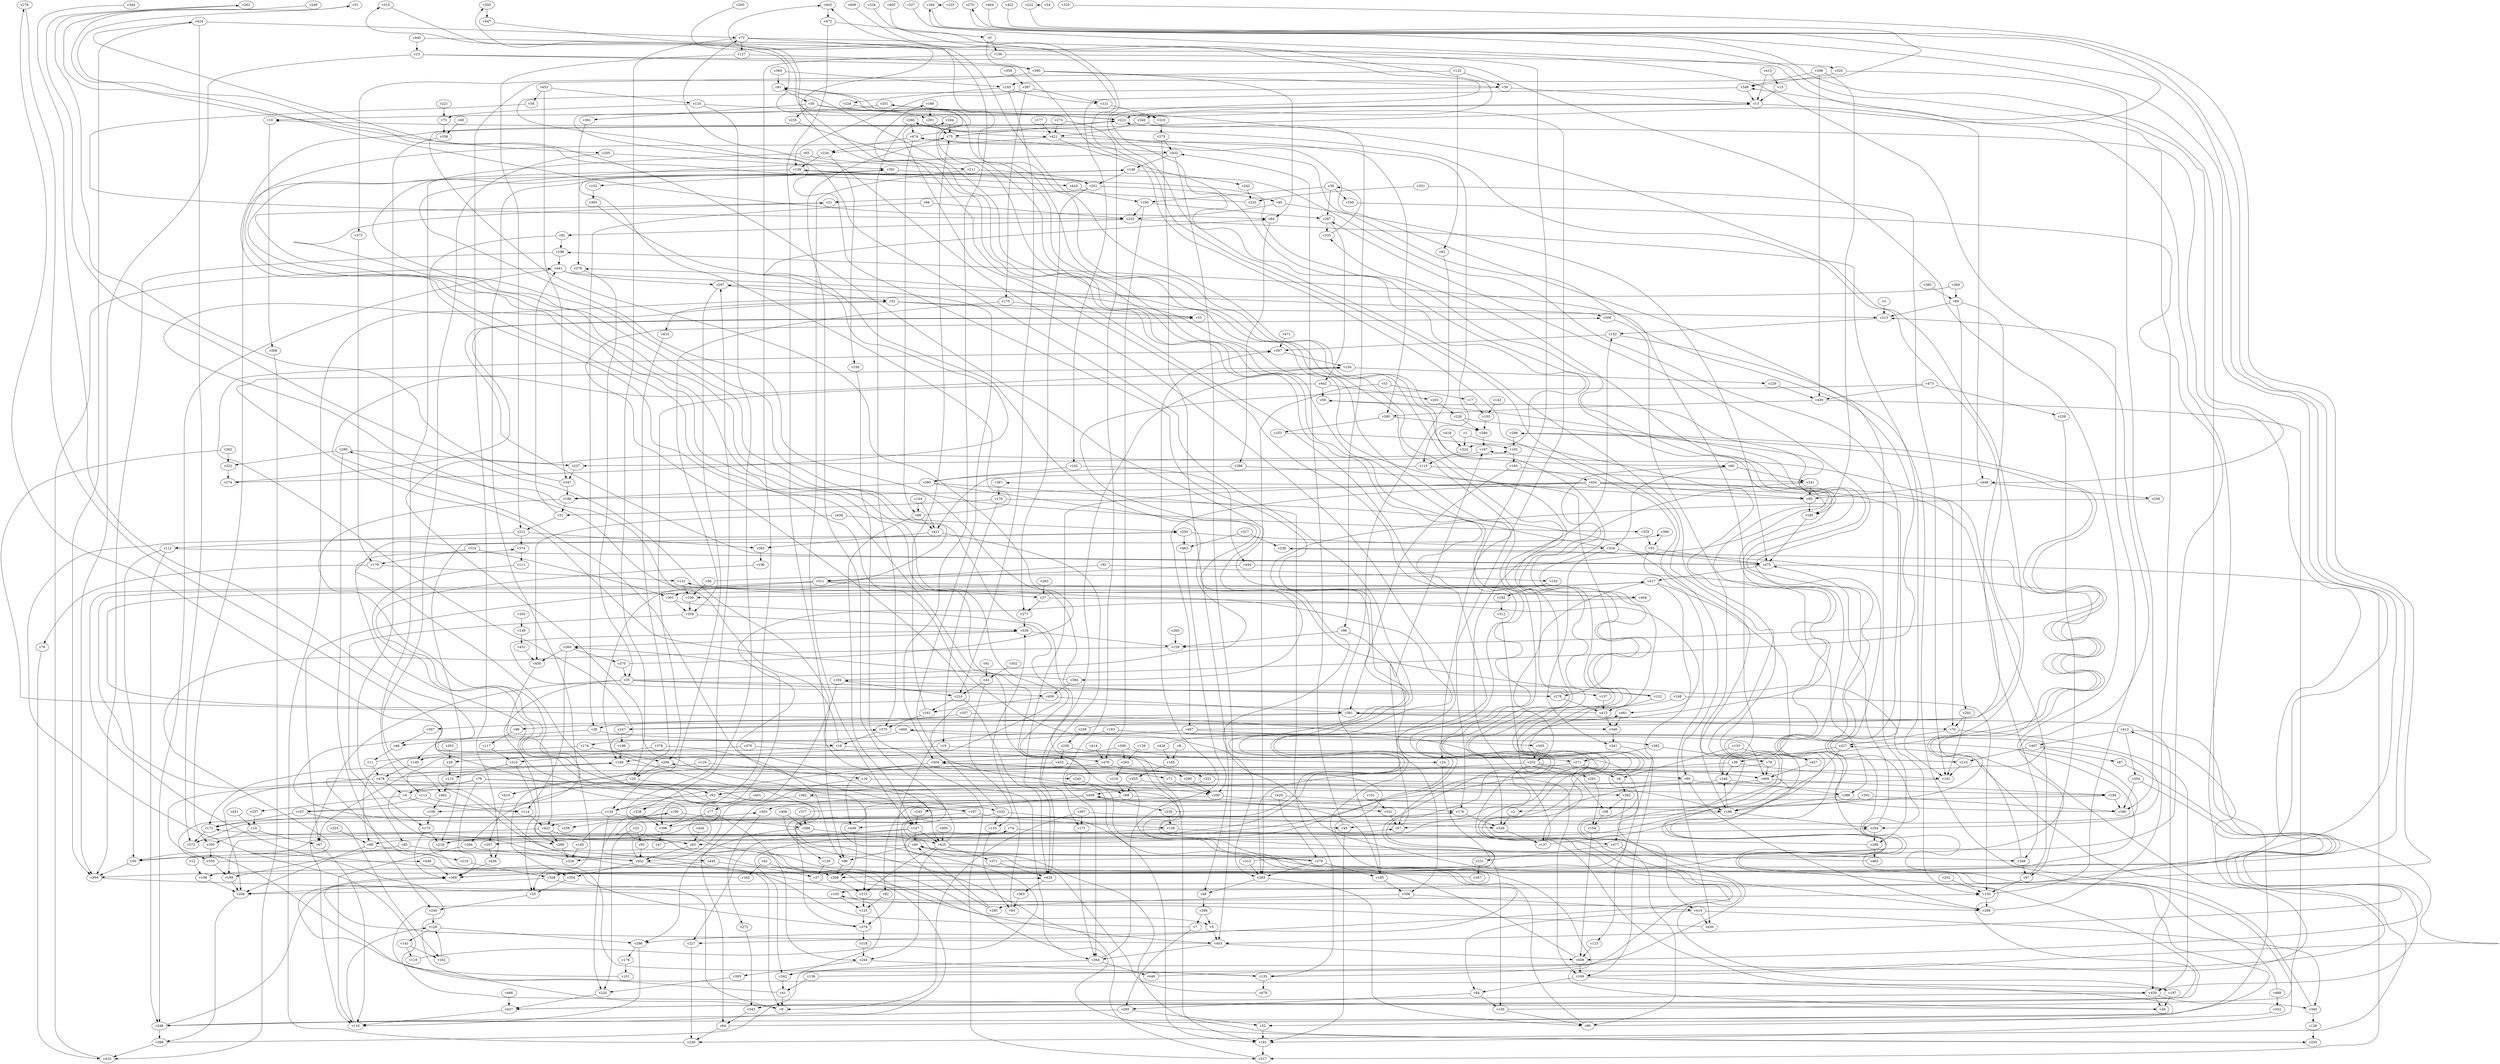 // Benchmark game 713 - 480 vertices
// time_bound: 37
// targets: v31
digraph G {
    v0 [name="v0", player=0];
    v1 [name="v1", player=1];
    v2 [name="v2", player=0];
    v3 [name="v3", player=0];
    v4 [name="v4", player=1];
    v5 [name="v5", player=0];
    v6 [name="v6", player=1];
    v7 [name="v7", player=1];
    v8 [name="v8", player=1];
    v9 [name="v9", player=1];
    v10 [name="v10", player=0];
    v11 [name="v11", player=1];
    v12 [name="v12", player=0];
    v13 [name="v13", player=0];
    v14 [name="v14", player=0];
    v15 [name="v15", player=0];
    v16 [name="v16", player=1];
    v17 [name="v17", player=1];
    v18 [name="v18", player=0];
    v19 [name="v19", player=0];
    v20 [name="v20", player=0];
    v21 [name="v21", player=0];
    v22 [name="v22", player=1];
    v23 [name="v23", player=0];
    v24 [name="v24", player=0];
    v25 [name="v25", player=1];
    v26 [name="v26", player=0];
    v27 [name="v27", player=0];
    v28 [name="v28", player=1];
    v29 [name="v29", player=1];
    v30 [name="v30", player=1];
    v31 [name="v31", player=0, target=1];
    v32 [name="v32", player=0];
    v33 [name="v33", player=0];
    v34 [name="v34", player=1];
    v35 [name="v35", player=0];
    v36 [name="v36", player=1];
    v37 [name="v37", player=0];
    v38 [name="v38", player=1];
    v39 [name="v39", player=0];
    v40 [name="v40", player=1];
    v41 [name="v41", player=0];
    v42 [name="v42", player=0];
    v43 [name="v43", player=0];
    v44 [name="v44", player=0];
    v45 [name="v45", player=0];
    v46 [name="v46", player=0];
    v47 [name="v47", player=1];
    v48 [name="v48", player=0];
    v49 [name="v49", player=0];
    v50 [name="v50", player=0];
    v51 [name="v51", player=0];
    v52 [name="v52", player=0];
    v53 [name="v53", player=0];
    v54 [name="v54", player=0];
    v55 [name="v55", player=0];
    v56 [name="v56", player=0];
    v57 [name="v57", player=1];
    v58 [name="v58", player=1];
    v59 [name="v59", player=0];
    v60 [name="v60", player=1];
    v61 [name="v61", player=1];
    v62 [name="v62", player=0];
    v63 [name="v63", player=0];
    v64 [name="v64", player=1];
    v65 [name="v65", player=1];
    v66 [name="v66", player=1];
    v67 [name="v67", player=0];
    v68 [name="v68", player=0];
    v69 [name="v69", player=0];
    v70 [name="v70", player=0];
    v71 [name="v71", player=1];
    v72 [name="v72", player=1];
    v73 [name="v73", player=0];
    v74 [name="v74", player=1];
    v75 [name="v75", player=0];
    v76 [name="v76", player=0];
    v77 [name="v77", player=1];
    v78 [name="v78", player=1];
    v79 [name="v79", player=0];
    v80 [name="v80", player=0];
    v81 [name="v81", player=1];
    v82 [name="v82", player=0];
    v83 [name="v83", player=0];
    v84 [name="v84", player=0];
    v85 [name="v85", player=1];
    v86 [name="v86", player=0];
    v87 [name="v87", player=0];
    v88 [name="v88", player=0];
    v89 [name="v89", player=1];
    v90 [name="v90", player=1];
    v91 [name="v91", player=0];
    v92 [name="v92", player=0];
    v93 [name="v93", player=0];
    v94 [name="v94", player=0];
    v95 [name="v95", player=0];
    v96 [name="v96", player=1];
    v97 [name="v97", player=0];
    v98 [name="v98", player=0];
    v99 [name="v99", player=0];
    v100 [name="v100", player=1];
    v101 [name="v101", player=0];
    v102 [name="v102", player=1];
    v103 [name="v103", player=1];
    v104 [name="v104", player=0];
    v105 [name="v105", player=0];
    v106 [name="v106", player=0];
    v107 [name="v107", player=1];
    v108 [name="v108", player=0];
    v109 [name="v109", player=1];
    v110 [name="v110", player=1];
    v111 [name="v111", player=1];
    v112 [name="v112", player=0];
    v113 [name="v113", player=1];
    v114 [name="v114", player=1];
    v115 [name="v115", player=0];
    v116 [name="v116", player=1];
    v117 [name="v117", player=0];
    v118 [name="v118", player=0];
    v119 [name="v119", player=1];
    v120 [name="v120", player=0];
    v121 [name="v121", player=0];
    v122 [name="v122", player=0];
    v123 [name="v123", player=1];
    v124 [name="v124", player=0];
    v125 [name="v125", player=0];
    v126 [name="v126", player=0];
    v127 [name="v127", player=1];
    v128 [name="v128", player=0];
    v129 [name="v129", player=1];
    v130 [name="v130", player=1];
    v131 [name="v131", player=0];
    v132 [name="v132", player=0];
    v133 [name="v133", player=1];
    v134 [name="v134", player=1];
    v135 [name="v135", player=1];
    v136 [name="v136", player=0];
    v137 [name="v137", player=0];
    v138 [name="v138", player=0];
    v139 [name="v139", player=1];
    v140 [name="v140", player=1];
    v141 [name="v141", player=0];
    v142 [name="v142", player=1];
    v143 [name="v143", player=1];
    v144 [name="v144", player=1];
    v145 [name="v145", player=1];
    v146 [name="v146", player=0];
    v147 [name="v147", player=0];
    v148 [name="v148", player=1];
    v149 [name="v149", player=0];
    v150 [name="v150", player=1];
    v151 [name="v151", player=0];
    v152 [name="v152", player=1];
    v153 [name="v153", player=1];
    v154 [name="v154", player=1];
    v155 [name="v155", player=1];
    v156 [name="v156", player=1];
    v157 [name="v157", player=1];
    v158 [name="v158", player=1];
    v159 [name="v159", player=1];
    v160 [name="v160", player=0];
    v161 [name="v161", player=1];
    v162 [name="v162", player=0];
    v163 [name="v163", player=0];
    v164 [name="v164", player=1];
    v165 [name="v165", player=1];
    v166 [name="v166", player=1];
    v167 [name="v167", player=1];
    v168 [name="v168", player=0];
    v169 [name="v169", player=0];
    v170 [name="v170", player=0];
    v171 [name="v171", player=0];
    v172 [name="v172", player=0];
    v173 [name="v173", player=1];
    v174 [name="v174", player=1];
    v175 [name="v175", player=0];
    v176 [name="v176", player=0];
    v177 [name="v177", player=1];
    v178 [name="v178", player=1];
    v179 [name="v179", player=1];
    v180 [name="v180", player=0];
    v181 [name="v181", player=0];
    v182 [name="v182", player=0];
    v183 [name="v183", player=1];
    v184 [name="v184", player=1];
    v185 [name="v185", player=1];
    v186 [name="v186", player=1];
    v187 [name="v187", player=1];
    v188 [name="v188", player=0];
    v189 [name="v189", player=1];
    v190 [name="v190", player=1];
    v191 [name="v191", player=0];
    v192 [name="v192", player=1];
    v193 [name="v193", player=0];
    v194 [name="v194", player=1];
    v195 [name="v195", player=1];
    v196 [name="v196", player=1];
    v197 [name="v197", player=1];
    v198 [name="v198", player=0];
    v199 [name="v199", player=1];
    v200 [name="v200", player=0];
    v201 [name="v201", player=0];
    v202 [name="v202", player=0];
    v203 [name="v203", player=0];
    v204 [name="v204", player=0];
    v205 [name="v205", player=1];
    v206 [name="v206", player=1];
    v207 [name="v207", player=0];
    v208 [name="v208", player=0];
    v209 [name="v209", player=0];
    v210 [name="v210", player=1];
    v211 [name="v211", player=0];
    v212 [name="v212", player=1];
    v213 [name="v213", player=0];
    v214 [name="v214", player=1];
    v215 [name="v215", player=1];
    v216 [name="v216", player=0];
    v217 [name="v217", player=0];
    v218 [name="v218", player=0];
    v219 [name="v219", player=1];
    v220 [name="v220", player=0];
    v221 [name="v221", player=0];
    v222 [name="v222", player=1];
    v223 [name="v223", player=1];
    v224 [name="v224", player=0];
    v225 [name="v225", player=1];
    v226 [name="v226", player=0];
    v227 [name="v227", player=1];
    v228 [name="v228", player=0];
    v229 [name="v229", player=0];
    v230 [name="v230", player=0];
    v231 [name="v231", player=1];
    v232 [name="v232", player=0];
    v233 [name="v233", player=0];
    v234 [name="v234", player=1];
    v235 [name="v235", player=1];
    v236 [name="v236", player=0];
    v237 [name="v237", player=0];
    v238 [name="v238", player=0];
    v239 [name="v239", player=1];
    v240 [name="v240", player=0];
    v241 [name="v241", player=1];
    v242 [name="v242", player=0];
    v243 [name="v243", player=1];
    v244 [name="v244", player=1];
    v245 [name="v245", player=0];
    v246 [name="v246", player=0];
    v247 [name="v247", player=1];
    v248 [name="v248", player=1];
    v249 [name="v249", player=1];
    v250 [name="v250", player=1];
    v251 [name="v251", player=1];
    v252 [name="v252", player=1];
    v253 [name="v253", player=0];
    v254 [name="v254", player=1];
    v255 [name="v255", player=0];
    v256 [name="v256", player=0];
    v257 [name="v257", player=1];
    v258 [name="v258", player=0];
    v259 [name="v259", player=1];
    v260 [name="v260", player=0];
    v261 [name="v261", player=1];
    v262 [name="v262", player=1];
    v263 [name="v263", player=1];
    v264 [name="v264", player=0];
    v265 [name="v265", player=0];
    v266 [name="v266", player=0];
    v267 [name="v267", player=1];
    v268 [name="v268", player=0];
    v269 [name="v269", player=1];
    v270 [name="v270", player=1];
    v271 [name="v271", player=1];
    v272 [name="v272", player=0];
    v273 [name="v273", player=1];
    v274 [name="v274", player=1];
    v275 [name="v275", player=1];
    v276 [name="v276", player=0];
    v277 [name="v277", player=0];
    v278 [name="v278", player=0];
    v279 [name="v279", player=1];
    v280 [name="v280", player=1];
    v281 [name="v281", player=0];
    v282 [name="v282", player=0];
    v283 [name="v283", player=1];
    v284 [name="v284", player=1];
    v285 [name="v285", player=0];
    v286 [name="v286", player=1];
    v287 [name="v287", player=0];
    v288 [name="v288", player=1];
    v289 [name="v289", player=0];
    v290 [name="v290", player=1];
    v291 [name="v291", player=1];
    v292 [name="v292", player=0];
    v293 [name="v293", player=1];
    v294 [name="v294", player=1];
    v295 [name="v295", player=1];
    v296 [name="v296", player=0];
    v297 [name="v297", player=1];
    v298 [name="v298", player=1];
    v299 [name="v299", player=0];
    v300 [name="v300", player=0];
    v301 [name="v301", player=0];
    v302 [name="v302", player=0];
    v303 [name="v303", player=1];
    v304 [name="v304", player=1];
    v305 [name="v305", player=0];
    v306 [name="v306", player=1];
    v307 [name="v307", player=0];
    v308 [name="v308", player=0];
    v309 [name="v309", player=1];
    v310 [name="v310", player=0];
    v311 [name="v311", player=1];
    v312 [name="v312", player=1];
    v313 [name="v313", player=0];
    v314 [name="v314", player=1];
    v315 [name="v315", player=0];
    v316 [name="v316", player=0];
    v317 [name="v317", player=1];
    v318 [name="v318", player=1];
    v319 [name="v319", player=0];
    v320 [name="v320", player=0];
    v321 [name="v321", player=1];
    v322 [name="v322", player=0];
    v323 [name="v323", player=1];
    v324 [name="v324", player=0];
    v325 [name="v325", player=1];
    v326 [name="v326", player=1];
    v327 [name="v327", player=1];
    v328 [name="v328", player=1];
    v329 [name="v329", player=1];
    v330 [name="v330", player=1];
    v331 [name="v331", player=1];
    v332 [name="v332", player=1];
    v333 [name="v333", player=0];
    v334 [name="v334", player=0];
    v335 [name="v335", player=0];
    v336 [name="v336", player=1];
    v337 [name="v337", player=0];
    v338 [name="v338", player=1];
    v339 [name="v339", player=1];
    v340 [name="v340", player=1];
    v341 [name="v341", player=1];
    v342 [name="v342", player=1];
    v343 [name="v343", player=1];
    v344 [name="v344", player=1];
    v345 [name="v345", player=1];
    v346 [name="v346", player=0];
    v347 [name="v347", player=0];
    v348 [name="v348", player=0];
    v349 [name="v349", player=0];
    v350 [name="v350", player=1];
    v351 [name="v351", player=1];
    v352 [name="v352", player=0];
    v353 [name="v353", player=1];
    v354 [name="v354", player=0];
    v355 [name="v355", player=1];
    v356 [name="v356", player=1];
    v357 [name="v357", player=1];
    v358 [name="v358", player=0];
    v359 [name="v359", player=0];
    v360 [name="v360", player=0];
    v361 [name="v361", player=1];
    v362 [name="v362", player=1];
    v363 [name="v363", player=0];
    v364 [name="v364", player=0];
    v365 [name="v365", player=1];
    v366 [name="v366", player=1];
    v367 [name="v367", player=0];
    v368 [name="v368", player=0];
    v369 [name="v369", player=0];
    v370 [name="v370", player=0];
    v371 [name="v371", player=0];
    v372 [name="v372", player=1];
    v373 [name="v373", player=0];
    v374 [name="v374", player=1];
    v375 [name="v375", player=1];
    v376 [name="v376", player=1];
    v377 [name="v377", player=1];
    v378 [name="v378", player=1];
    v379 [name="v379", player=1];
    v380 [name="v380", player=0];
    v381 [name="v381", player=0];
    v382 [name="v382", player=1];
    v383 [name="v383", player=0];
    v384 [name="v384", player=1];
    v385 [name="v385", player=0];
    v386 [name="v386", player=1];
    v387 [name="v387", player=0];
    v388 [name="v388", player=0];
    v389 [name="v389", player=0];
    v390 [name="v390", player=1];
    v391 [name="v391", player=1];
    v392 [name="v392", player=0];
    v393 [name="v393", player=0];
    v394 [name="v394", player=1];
    v395 [name="v395", player=1];
    v396 [name="v396", player=1];
    v397 [name="v397", player=1];
    v398 [name="v398", player=0];
    v399 [name="v399", player=1];
    v400 [name="v400", player=0];
    v401 [name="v401", player=0];
    v402 [name="v402", player=1];
    v403 [name="v403", player=1];
    v404 [name="v404", player=0];
    v405 [name="v405", player=0];
    v406 [name="v406", player=1];
    v407 [name="v407", player=1];
    v408 [name="v408", player=1];
    v409 [name="v409", player=0];
    v410 [name="v410", player=1];
    v411 [name="v411", player=0];
    v412 [name="v412", player=0];
    v413 [name="v413", player=0];
    v414 [name="v414", player=1];
    v415 [name="v415", player=0];
    v416 [name="v416", player=0];
    v417 [name="v417", player=1];
    v418 [name="v418", player=0];
    v419 [name="v419", player=1];
    v420 [name="v420", player=0];
    v421 [name="v421", player=0];
    v422 [name="v422", player=1];
    v423 [name="v423", player=0];
    v424 [name="v424", player=0];
    v425 [name="v425", player=1];
    v426 [name="v426", player=1];
    v427 [name="v427", player=0];
    v428 [name="v428", player=1];
    v429 [name="v429", player=0];
    v430 [name="v430", player=0];
    v431 [name="v431", player=1];
    v432 [name="v432", player=0];
    v433 [name="v433", player=0];
    v434 [name="v434", player=0];
    v435 [name="v435", player=1];
    v436 [name="v436", player=1];
    v437 [name="v437", player=1];
    v438 [name="v438", player=0];
    v439 [name="v439", player=1];
    v440 [name="v440", player=0];
    v441 [name="v441", player=0];
    v442 [name="v442", player=1];
    v443 [name="v443", player=1];
    v444 [name="v444", player=0];
    v445 [name="v445", player=0];
    v446 [name="v446", player=1];
    v447 [name="v447", player=1];
    v448 [name="v448", player=0];
    v449 [name="v449", player=1];
    v450 [name="v450", player=1];
    v451 [name="v451", player=1];
    v452 [name="v452", player=0];
    v453 [name="v453", player=1];
    v454 [name="v454", player=0];
    v455 [name="v455", player=0];
    v456 [name="v456", player=0];
    v457 [name="v457", player=1];
    v458 [name="v458", player=0];
    v459 [name="v459", player=0];
    v460 [name="v460", player=1];
    v461 [name="v461", player=1];
    v462 [name="v462", player=0];
    v463 [name="v463", player=1];
    v464 [name="v464", player=1];
    v465 [name="v465", player=0];
    v466 [name="v466", player=1];
    v467 [name="v467", player=1];
    v468 [name="v468", player=0];
    v469 [name="v469", player=0];
    v470 [name="v470", player=0];
    v471 [name="v471", player=0];
    v472 [name="v472", player=1];
    v473 [name="v473", player=0];
    v474 [name="v474", player=0];
    v475 [name="v475", player=0];
    v476 [name="v476", player=1];
    v477 [name="v477", player=1];
    v478 [name="v478", player=0];
    v479 [name="v479", player=1];

    v0 -> v369 [constraint="t mod 4 == 1"];
    v1 -> v83 [constraint="t mod 5 == 2"];
    v2 -> v326;
    v3 -> v213;
    v4 -> v114;
    v5 -> v403;
    v6 -> v282;
    v7 -> v172 [constraint="t mod 2 == 0"];
    v8 -> v165;
    v9 -> v417 [constraint="t < 9"];
    v10 -> v308;
    v11 -> v146 [constraint="t < 6"];
    v12 -> v108;
    v13 -> v448;
    v14 -> v67;
    v15 -> v13;
    v16 -> v64;
    v17 -> v103;
    v18 -> v280 [constraint="t >= 5"];
    v19 -> v188;
    v20 -> v284;
    v21 -> v301 [constraint="t >= 1"];
    v22 -> v93;
    v23 -> v342 [constraint="t < 6"];
    v24 -> v130;
    v25 -> v240;
    v26 -> v250 [constraint="t mod 4 == 0"];
    v27 -> v461 [constraint="t >= 2"];
    v28 -> v140;
    v29 -> v110;
    v30 -> v176;
    v31 -> v441;
    v32 -> v213;
    v33 -> v475 [constraint="t >= 3"];
    v34 -> v232 [constraint="t < 5"];
    v35 -> v84 [constraint="t < 15"];
    v36 -> v191;
    v37 -> v355 [constraint="t >= 5"];
    v38 -> v190;
    v39 -> v26 [constraint="t < 15"];
    v40 -> v279;
    v41 -> v100 [constraint="t >= 3"];
    v42 -> v163;
    v43 -> v214;
    v44 -> v130;
    v45 -> v432;
    v46 -> v11;
    v47 -> v376 [constraint="t < 14"];
    v48 -> v266;
    v49 -> v336;
    v50 -> v394;
    v51 -> v84 [constraint="t mod 4 == 3"];
    v52 -> v181;
    v53 -> v283;
    v54 -> v222 [constraint="t mod 3 == 0"];
    v55 -> v430;
    v56 -> v139 [constraint="t < 11"];
    v57 -> v167;
    v58 -> v154;
    v59 -> v248 [constraint="t < 9"];
    v60 -> v334;
    v61 -> v382 [constraint="t >= 5"];
    v62 -> v195;
    v63 -> v332;
    v64 -> v91 [constraint="t < 7"];
    v65 -> v211;
    v66 -> v219;
    v67 -> v116;
    v68 -> v331;
    v69 -> v213;
    v70 -> v427;
    v71 -> v209;
    v72 -> v304;
    v73 -> v336;
    v74 -> v419;
    v75 -> v63 [constraint="t < 7"];
    v76 -> v416;
    v77 -> v396;
    v78 -> v227 [constraint="t >= 3"];
    v79 -> v364;
    v80 -> v223 [constraint="t < 6"];
    v81 -> v43;
    v82 -> v125;
    v83 -> v303 [constraint="t < 7"];
    v84 -> v386;
    v85 -> v452;
    v86 -> v208;
    v87 -> v459 [constraint="t >= 1"];
    v88 -> v232;
    v89 -> v184;
    v90 -> v185;
    v91 -> v135 [constraint="t mod 5 == 4"];
    v92 -> v155;
    v93 -> v452;
    v94 -> v339;
    v95 -> v232;
    v96 -> v159;
    v97 -> v150;
    v98 -> v117;
    v99 -> v391 [constraint="t mod 4 == 0"];
    v100 -> v388;
    v101 -> v150 [constraint="t >= 1"];
    v102 -> v365;
    v103 -> v289;
    v104 -> v229;
    v105 -> v412 [constraint="t < 13"];
    v106 -> v359;
    v107 -> v172;
    v108 -> v206;
    v109 -> v173;
    v110 -> v462;
    v111 -> v218 [constraint="t mod 4 == 1"];
    v112 -> v475;
    v113 -> v107;
    v114 -> v423;
    v115 -> v411;
    v116 -> v128;
    v117 -> v310;
    v118 -> v192 [constraint="t mod 2 == 0"];
    v119 -> v16;
    v120 -> v37;
    v121 -> v319;
    v122 -> v339 [constraint="t < 7"];
    v123 -> v458;
    v124 -> v223;
    v125 -> v379;
    v126 -> v255;
    v127 -> v390;
    v128 -> v141;
    v129 -> v293;
    v130 -> v194 [constraint="t < 15"];
    v131 -> v106;
    v132 -> v62;
    v133 -> v457;
    v134 -> v45;
    v135 -> v57 [constraint="t mod 5 == 3"];
    v136 -> v402 [constraint="t < 5"];
    v137 -> v299 [constraint="t >= 3"];
    v138 -> v477;
    v139 -> v350;
    v140 -> v478;
    v141 -> v118;
    v142 -> v444;
    v143 -> v103;
    v144 -> v411 [constraint="t mod 5 == 4"];
    v145 -> v176 [constraint="t >= 1"];
    v146 -> v335 [constraint="t >= 5"];
    v147 -> v40;
    v148 -> v150;
    v149 -> v451;
    v150 -> v213;
    v151 -> v331;
    v152 -> v397;
    v153 -> v94;
    v154 -> v458;
    v155 -> v182;
    v156 -> v396;
    v157 -> v413;
    v158 -> v217;
    v159 -> v50 [constraint="t >= 4"];
    v160 -> v329 [constraint="t >= 2"];
    v161 -> v375;
    v162 -> v128;
    v163 -> v204 [constraint="t >= 5"];
    v164 -> v454;
    v165 -> v455;
    v166 -> v372 [constraint="t mod 4 == 2"];
    v167 -> v237;
    v168 -> v291;
    v169 -> v264 [constraint="t >= 5"];
    v170 -> v31;
    v171 -> v364;
    v172 -> v372;
    v173 -> v218;
    v174 -> v66;
    v175 -> v359;
    v176 -> v5 [constraint="t < 9"];
    v177 -> v421;
    v178 -> v101;
    v179 -> v76;
    v180 -> v59 [constraint="t < 5"];
    v181 -> v217;
    v182 -> v312;
    v183 -> v204 [constraint="t >= 5"];
    v184 -> v248 [constraint="t mod 4 == 2"];
    v185 -> v475;
    v186 -> v109 [constraint="t >= 2"];
    v187 -> v429 [constraint="t mod 4 == 2"];
    v188 -> v445 [constraint="t >= 2"];
    v189 -> v206;
    v190 -> v287;
    v191 -> v269 [constraint="t mod 4 == 1"];
    v192 -> v164;
    v193 -> v121;
    v194 -> v268 [constraint="t < 8"];
    v195 -> v356;
    v196 -> v197 [constraint="t mod 3 == 1"];
    v197 -> v138;
    v198 -> v394;
    v199 -> v188;
    v200 -> v60 [constraint="t < 6"];
    v201 -> v95;
    v202 -> v150;
    v203 -> v226;
    v204 -> v288;
    v205 -> v462;
    v206 -> v399;
    v207 -> v436;
    v208 -> v215;
    v209 -> v176;
    v210 -> v276 [constraint="t < 13"];
    v211 -> v201;
    v212 -> v383;
    v213 -> v152;
    v214 -> v161;
    v215 -> v125;
    v216 -> v68;
    v217 -> v397 [constraint="t >= 3"];
    v218 -> v72 [constraint="t >= 4"];
    v219 -> v328;
    v220 -> v437;
    v221 -> v73;
    v222 -> v108 [constraint="t mod 3 == 1"];
    v223 -> v75;
    v224 -> v296 [constraint="t mod 3 == 0"];
    v225 -> v264 [constraint="t >= 1"];
    v226 -> v185 [constraint="t >= 4"];
    v227 -> v239;
    v228 -> v461 [constraint="t >= 1"];
    v229 -> v439;
    v230 -> v236 [constraint="t < 6"];
    v231 -> v357;
    v232 -> v61;
    v233 -> v51 [constraint="t mod 4 == 1"];
    v234 -> v139;
    v235 -> v90 [constraint="t >= 1"];
    v236 -> v159 [constraint="t < 8"];
    v237 -> v347;
    v238 -> v396;
    v239 -> v32;
    v240 -> v128;
    v241 -> v187 [constraint="t mod 3 == 1"];
    v242 -> v233;
    v243 -> v147;
    v244 -> v395;
    v245 -> v68;
    v246 -> v198;
    v247 -> v10 [constraint="t mod 5 == 4"];
    v248 -> v369 [constraint="t < 9"];
    v249 -> v205 [constraint="t < 9"];
    v250 -> v218;
    v251 -> v223;
    v252 -> v281;
    v253 -> v192 [constraint="t < 6"];
    v254 -> v25;
    v255 -> v374 [constraint="t mod 4 == 3"];
    v256 -> v45 [constraint="t >= 2"];
    v257 -> v14;
    v258 -> v423 [constraint="t >= 1"];
    v259 -> v97;
    v260 -> v114;
    v261 -> v89 [constraint="t mod 3 == 0"];
    v262 -> v346 [constraint="t >= 1"];
    v263 -> v27;
    v264 -> v448 [constraint="t < 9"];
    v265 -> v159;
    v266 -> v5;
    v267 -> v170;
    v268 -> v375;
    v269 -> v329;
    v270 -> v208 [constraint="t mod 2 == 0"];
    v271 -> v379 [constraint="t mod 5 == 1"];
    v272 -> v343;
    v273 -> v421;
    v274 -> v33 [constraint="t mod 4 == 0"];
    v275 -> v432;
    v276 -> v403 [constraint="t mod 5 == 0"];
    v277 -> v339;
    v278 -> v413;
    v279 -> v40 [constraint="t >= 1"];
    v280 -> v237;
    v281 -> v154;
    v282 -> v58;
    v283 -> v48;
    v284 -> v116;
    v285 -> v74 [constraint="t mod 5 == 2"];
    v286 -> v304 [constraint="t >= 4"];
    v287 -> v333;
    v288 -> v424 [constraint="t mod 5 == 1"];
    v289 -> v167;
    v290 -> v209;
    v291 -> v75;
    v292 -> v191;
    v293 -> v216;
    v294 -> v315 [constraint="t < 7"];
    v295 -> v52;
    v296 -> v116;
    v297 -> v134;
    v298 -> v304 [constraint="t < 12"];
    v299 -> v20;
    v300 -> v289;
    v301 -> v105 [constraint="t mod 4 == 3"];
    v302 -> v43;
    v303 -> v272;
    v304 -> v134;
    v305 -> v252;
    v306 -> v166;
    v307 -> v46;
    v308 -> v416;
    v309 -> v293;
    v310 -> v25;
    v311 -> v67;
    v312 -> v58;
    v313 -> v298 [constraint="t >= 5"];
    v314 -> v301;
    v315 -> v319 [constraint="t mod 5 == 2"];
    v316 -> v324 [constraint="t mod 4 == 1"];
    v317 -> v463;
    v318 -> v244;
    v319 -> v275;
    v320 -> v180;
    v321 -> v166;
    v322 -> v274;
    v323 -> v66;
    v324 -> v115;
    v325 -> v206 [constraint="t >= 4"];
    v326 -> v137;
    v327 -> v239 [constraint="t >= 4"];
    v328 -> v206;
    v329 -> v50 [constraint="t mod 3 == 2"];
    v330 -> v449 [constraint="t < 13"];
    v331 -> v57;
    v332 -> v438;
    v333 -> v38 [constraint="t >= 4"];
    v334 -> v168 [constraint="t >= 2"];
    v335 -> v55;
    v336 -> v173;
    v337 -> v326;
    v338 -> v375 [constraint="t mod 3 == 1"];
    v339 -> v159;
    v340 -> v96;
    v341 -> v123;
    v342 -> v41;
    v343 -> v64;
    v344 -> v210 [constraint="t < 13"];
    v345 -> v474 [constraint="t < 7"];
    v346 -> v341;
    v347 -> v261 [constraint="t mod 3 == 2"];
    v348 -> v13;
    v349 -> v97;
    v350 -> v330;
    v351 -> v191;
    v352 -> v52;
    v353 -> v29;
    v354 -> v403 [constraint="t >= 5"];
    v355 -> v447;
    v356 -> v285;
    v357 -> v366 [constraint="t >= 5"];
    v358 -> v387;
    v359 -> v85;
    v360 -> v91;
    v361 -> v376;
    v362 -> v197;
    v363 -> v94;
    v364 -> v446;
    v365 -> v274 [constraint="t >= 4"];
    v366 -> v55;
    v367 -> v326;
    v368 -> v404 [constraint="t < 10"];
    v369 -> v333 [constraint="t >= 3"];
    v370 -> v223 [constraint="t >= 1"];
    v371 -> v139 [constraint="t >= 5"];
    v372 -> v13 [constraint="t < 6"];
    v373 -> v179;
    v374 -> v111;
    v375 -> v18;
    v376 -> v35;
    v377 -> v91 [constraint="t < 15"];
    v378 -> v86;
    v379 -> v318;
    v380 -> v384 [constraint="t >= 1"];
    v381 -> v307;
    v382 -> v78;
    v383 -> v196;
    v384 -> v104 [constraint="t mod 3 == 0"];
    v385 -> v69;
    v386 -> v380;
    v387 -> v139;
    v388 -> v296;
    v389 -> v417 [constraint="t < 15"];
    v390 -> v39;
    v391 -> v201;
    v392 -> v2;
    v393 -> v149;
    v394 -> v286 [constraint="t >= 2"];
    v395 -> v220;
    v396 -> v60 [constraint="t >= 4"];
    v397 -> v104;
    v398 -> v439;
    v399 -> v188 [constraint="t < 10"];
    v400 -> v425;
    v401 -> v77;
    v402 -> v472;
    v403 -> v369 [constraint="t mod 4 == 0"];
    v404 -> v255 [constraint="t < 10"];
    v405 -> v340 [constraint="t >= 2"];
    v406 -> v388;
    v407 -> v57 [constraint="t mod 3 == 0"];
    v408 -> v230;
    v409 -> v437 [constraint="t mod 2 == 1"];
    v410 -> v207;
    v411 -> v171;
    v412 -> v458 [constraint="t < 6"];
    v413 -> v417 [constraint="t >= 4"];
    v414 -> v476;
    v415 -> v15;
    v416 -> v441;
    v417 -> v106;
    v418 -> v324;
    v419 -> v430;
    v420 -> v166;
    v421 -> v28 [constraint="t < 7"];
    v422 -> v208 [constraint="t mod 3 == 1"];
    v423 -> v189;
    v424 -> v72;
    v425 -> v131 [constraint="t mod 2 == 0"];
    v426 -> v83;
    v427 -> v36;
    v428 -> v294 [constraint="t < 15"];
    v429 -> v104;
    v430 -> v105 [constraint="t >= 4"];
    v431 -> v14;
    v432 -> v157 [constraint="t < 15"];
    v433 -> v20;
    v434 -> v250;
    v435 -> v438;
    v436 -> v369;
    v437 -> v402 [constraint="t >= 3"];
    v438 -> v208;
    v439 -> v181;
    v440 -> v369 [constraint="t mod 3 == 0"];
    v441 -> v297;
    v442 -> v299;
    v443 -> v190;
    v444 -> v311;
    v445 -> v37;
    v446 -> v251 [constraint="t < 10"];
    v447 -> v394 [constraint="t < 9"];
    v448 -> v90;
    v449 -> v369;
    v450 -> v423;
    v451 -> v450;
    v452 -> v9;
    v453 -> v124;
    v454 -> v150;
    v455 -> v282 [constraint="t >= 5"];
    v456 -> v161;
    v457 -> v469;
    v458 -> v306 [constraint="t < 15"];
    v459 -> v343;
    v460 -> v174;
    v461 -> v346;
    v462 -> v109;
    v463 -> v209;
    v464 -> v193 [constraint="t >= 2"];
    v465 -> v21 [constraint="t mod 5 == 3"];
    v466 -> v437;
    v467 -> v267 [constraint="t < 10"];
    v468 -> v287 [constraint="t mod 3 == 0"];
    v469 -> v184;
    v470 -> v476;
    v471 -> v397;
    v472 -> v0;
    v473 -> v122 [constraint="t >= 5"];
    v474 -> v270 [constraint="t < 6"];
    v475 -> v417;
    v476 -> v410;
    v477 -> v231;
    v478 -> v460 [constraint="t mod 5 == 0"];
    v479 -> v104 [constraint="t >= 1"];
    v214 -> v429;
    v467 -> v379;
    v97 -> v167;
    v311 -> v188;
    v364 -> v342;
    v156 -> v320;
    v313 -> v283;
    v124 -> v73;
    v382 -> v271;
    v166 -> v204;
    v146 -> v25;
    v79 -> v330;
    v36 -> v246;
    v467 -> v305;
    v112 -> v248;
    v13 -> v223;
    v113 -> v114;
    v454 -> v186;
    v423 -> v83;
    v41 -> v9;
    v332 -> v153;
    v53 -> v17;
    v370 -> v35;
    v279 -> v195;
    v398 -> v185;
    v434 -> v450;
    v100 -> v338;
    v251 -> v10;
    v252 -> v469;
    v74 -> v66;
    v421 -> v115;
    v75 -> v432;
    v211 -> v147;
    v79 -> v425;
    v32 -> v433;
    v256 -> v435;
    v452 -> v297;
    v354 -> v180;
    v384 -> v456;
    v469 -> v137;
    v66 -> v206;
    v407 -> v210;
    v453 -> v34;
    v408 -> v303;
    v72 -> v127;
    v413 -> v346;
    v381 -> v70;
    v478 -> v181;
    v38 -> v287;
    v362 -> v134;
    v70 -> v459;
    v161 -> v75;
    v260 -> v450;
    v209 -> v82;
    v72 -> v20;
    v193 -> v224;
    v194 -> v452;
    v42 -> v208;
    v271 -> v6;
    v380 -> v135;
    v285 -> v40;
    v35 -> v456;
    v170 -> v19;
    v89 -> v286;
    v351 -> v233;
    v415 -> v13;
    v477 -> v80;
    v164 -> v381;
    v99 -> v411;
    v204 -> v475;
    v367 -> v171;
    v95 -> v475;
    v301 -> v359;
    v246 -> v389;
    v43 -> v153;
    v474 -> v99;
    v390 -> v373;
    v134 -> v172;
    v197 -> v379;
    v96 -> v356;
    v232 -> v191;
    v83 -> v260;
    v294 -> v75;
    v194 -> v214;
    v187 -> v26;
    v332 -> v181;
    v27 -> v277;
    v16 -> v209;
    v134 -> v220;
    v279 -> v283;
    v77 -> v244;
    v454 -> v90;
    v337 -> v98;
    v317 -> v236;
    v35 -> v269;
    v473 -> v259;
    v169 -> v44;
    v170 -> v89;
    v234 -> v158;
    v427 -> v166;
    v442 -> v203;
    v283 -> v80;
    v11 -> v478;
    v280 -> v240;
    v212 -> v112;
    v201 -> v21;
    v320 -> v348;
    v445 -> v328;
    v133 -> v6;
    v205 -> v391;
    v0 -> v156;
    v166 -> v246;
    v475 -> v217;
    v32 -> v33;
    v421 -> v234;
    v179 -> v131;
    v30 -> v235;
    v455 -> v68;
    v378 -> v310;
    v228 -> v256;
    v138 -> v342;
    v311 -> v404;
    v142 -> v380;
    v262 -> v322;
    v80 -> v348;
    v304 -> v71;
    v273 -> v364;
    v371 -> v429;
    v124 -> v238;
    v439 -> v300;
    v145 -> v329;
    v38 -> v160;
    v470 -> v140;
    v425 -> v349;
    v298 -> v192;
    v14 -> v350;
    v91 -> v30;
    v441 -> v306;
    v356 -> v419;
    v454 -> v467;
    v476 -> v169;
    v292 -> v70;
    v44 -> v295;
    v441 -> v248;
    v20 -> v63;
    v429 -> v363;
    v92 -> v311;
    v65 -> v113;
    v23 -> v390;
    v183 -> v469;
    v432 -> v146;
    v297 -> v32;
    v453 -> v347;
    v99 -> v147;
    v266 -> v7;
    v1 -> v324;
    v388 -> v425;
    v295 -> v248;
    v473 -> v439;
    v458 -> v169;
    v68 -> v215;
    v425 -> v215;
    v428 -> v165;
    v188 -> v172;
    v39 -> v13;
    v173 -> v369;
    v244 -> v135;
    v310 -> v110;
    v454 -> v70;
    v340 -> v421;
    v407 -> v87;
    v45 -> v181;
    v55 -> v475;
    v35 -> v278;
    v406 -> v120;
    v452 -> v254;
    v282 -> v477;
    v30 -> v361;
    v184 -> v180;
    v36 -> v57;
    v147 -> v207;
    v61 -> v198;
    v78 -> v469;
    v420 -> v238;
    v248 -> v399;
    v390 -> v84;
    v448 -> v258;
    v260 -> v370;
    v174 -> v299;
    v195 -> v408;
    v286 -> v223;
    v35 -> v116;
    v419 -> v44;
    v79 -> v369;
    v456 -> v381;
    v345 -> v126;
    v396 -> v47;
    v247 -> v199;
    v334 -> v341;
    v412 -> v354;
    v175 -> v33;
    v183 -> v46;
    v122 -> v413;
    v176 -> v326;
    v72 -> v24;
    v85 -> v189;
    v403 -> v364;
    v387 -> v175;
    v135 -> v479;
    v300 -> v253;
    v4 -> v257;
    v408 -> v243;
    v412 -> v407;
    v288 -> v465;
    v386 -> v278;
    v478 -> v4;
    v367 -> v9;
    v472 -> v86;
    v348 -> v142;
    v190 -> v232;
    v115 -> v241;
    v417 -> v246;
    v147 -> v227;
    v22 -> v220;
    v296 -> v178;
    v128 -> v296;
    v399 -> v416;
    v89 -> v63;
    v403 -> v458;
    v40 -> v86;
    v349 -> v427;
    v454 -> v429;
    v417 -> v252;
    v411 -> v383;
    v328 -> v9;
    v389 -> v166;
    v425 -> v244;
    v23 -> v394;
    v144 -> v99;
    v132 -> v436;
    v105 -> v125;
    v347 -> v186;
    v314 -> v179;
    v398 -> v348;
    v250 -> v463;
    v19 -> v321;
    v419 -> v345;
    v79 -> v4;
    v440 -> v23;
    v334 -> v475;
    v364 -> v397;
    v474 -> v300;
    v311 -> v27;
    v83 -> v452;
    v69 -> v349;
    v188 -> v245;
    v150 -> v286;
    v56 -> v106;
    v359 -> v339;
    v18 -> v67;
    v435 -> v290;
    v268 -> v474;
    v119 -> v254;
    v417 -> v169;
    v381 -> v459;
    v190 -> v476;
    v246 -> v408;
    v132 -> v39;
    v147 -> v425;
    v88 -> v28;
    v468 -> v352;
    v420 -> v279;
    v460 -> v283;
    v198 -> v441;
    v130 -> v80;
    v309 -> v24;
    v169 -> v459;
    v136 -> v41;
    v40 -> v50;
    v459 -> v26;
    v339 -> v260;
    v7 -> v295;
    v377 -> v388;
    v275 -> v48;
    v30 -> v291;
    v391 -> v102;
    v368 -> v69;
    v380 -> v186;
    v309 -> v29;
    v250 -> v334;
    v28 -> v18;
    v127 -> v212;
    v280 -> v322;
    v139 -> v443;
    v424 -> v394;
    v432 -> v403;
    v474 -> v234;
    v64 -> v239;
    v63 -> v107;
    v31 -> v212;
    v148 -> v381;
    v60 -> v241;
    v287 -> v442;
    v478 -> v206;
    v442 -> v59;
    v226 -> v289;
    v425 -> v371;
    v146 -> v242;
    v332 -> v297;
    v268 -> v421;
    v18 -> v271;
    v69 -> v292;
    v425 -> v75;
    v321 -> v362;
    v193 -> v214;
    v437 -> v116;
    v360 -> v193;
    v381 -> v247;
    v186 -> v31;
    v210 -> v191;
    v424 -> v372;
    v141 -> v162;
    v284 -> v452;
    v459 -> v345;
    v230 -> v138;
    v392 -> v180;
    v112 -> v50;
    v387 -> v121;
    v152 -> v288;
    v146 -> v201;
    v107 -> v162;
    v444 -> v389;
    v423 -> v269;
    v137 -> v152;
    v212 -> v374;
    v330 -> v189;
    v252 -> v283;
    v241 -> v90;
    v201 -> v277;
}
